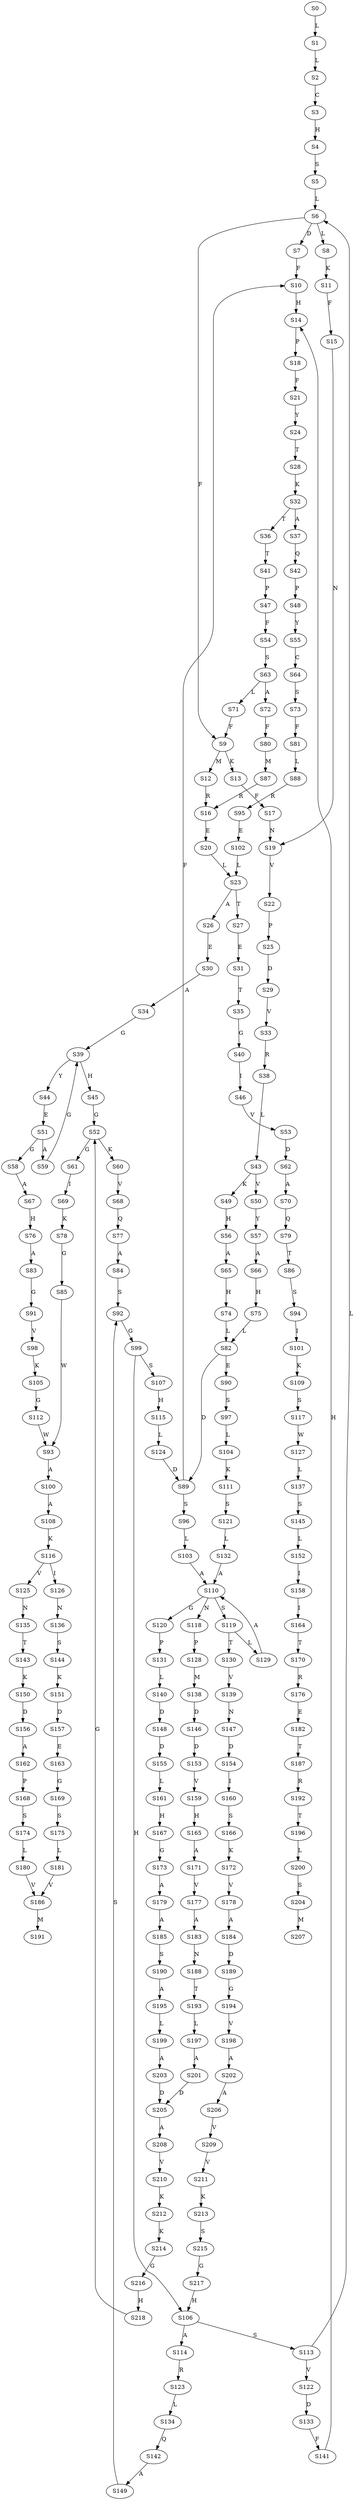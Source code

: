 strict digraph  {
	S0 -> S1 [ label = L ];
	S1 -> S2 [ label = L ];
	S2 -> S3 [ label = C ];
	S3 -> S4 [ label = H ];
	S4 -> S5 [ label = S ];
	S5 -> S6 [ label = L ];
	S6 -> S7 [ label = D ];
	S6 -> S8 [ label = L ];
	S6 -> S9 [ label = F ];
	S7 -> S10 [ label = F ];
	S8 -> S11 [ label = K ];
	S9 -> S12 [ label = M ];
	S9 -> S13 [ label = K ];
	S10 -> S14 [ label = H ];
	S11 -> S15 [ label = F ];
	S12 -> S16 [ label = R ];
	S13 -> S17 [ label = F ];
	S14 -> S18 [ label = P ];
	S15 -> S19 [ label = N ];
	S16 -> S20 [ label = E ];
	S17 -> S19 [ label = N ];
	S18 -> S21 [ label = F ];
	S19 -> S22 [ label = V ];
	S20 -> S23 [ label = L ];
	S21 -> S24 [ label = Y ];
	S22 -> S25 [ label = P ];
	S23 -> S26 [ label = A ];
	S23 -> S27 [ label = T ];
	S24 -> S28 [ label = T ];
	S25 -> S29 [ label = D ];
	S26 -> S30 [ label = E ];
	S27 -> S31 [ label = E ];
	S28 -> S32 [ label = K ];
	S29 -> S33 [ label = V ];
	S30 -> S34 [ label = A ];
	S31 -> S35 [ label = T ];
	S32 -> S36 [ label = T ];
	S32 -> S37 [ label = A ];
	S33 -> S38 [ label = R ];
	S34 -> S39 [ label = G ];
	S35 -> S40 [ label = G ];
	S36 -> S41 [ label = T ];
	S37 -> S42 [ label = Q ];
	S38 -> S43 [ label = L ];
	S39 -> S44 [ label = Y ];
	S39 -> S45 [ label = H ];
	S40 -> S46 [ label = I ];
	S41 -> S47 [ label = P ];
	S42 -> S48 [ label = P ];
	S43 -> S49 [ label = K ];
	S43 -> S50 [ label = V ];
	S44 -> S51 [ label = E ];
	S45 -> S52 [ label = G ];
	S46 -> S53 [ label = V ];
	S47 -> S54 [ label = F ];
	S48 -> S55 [ label = Y ];
	S49 -> S56 [ label = H ];
	S50 -> S57 [ label = Y ];
	S51 -> S58 [ label = G ];
	S51 -> S59 [ label = A ];
	S52 -> S60 [ label = K ];
	S52 -> S61 [ label = G ];
	S53 -> S62 [ label = D ];
	S54 -> S63 [ label = S ];
	S55 -> S64 [ label = C ];
	S56 -> S65 [ label = A ];
	S57 -> S66 [ label = A ];
	S58 -> S67 [ label = A ];
	S59 -> S39 [ label = G ];
	S60 -> S68 [ label = V ];
	S61 -> S69 [ label = I ];
	S62 -> S70 [ label = A ];
	S63 -> S71 [ label = L ];
	S63 -> S72 [ label = A ];
	S64 -> S73 [ label = S ];
	S65 -> S74 [ label = H ];
	S66 -> S75 [ label = H ];
	S67 -> S76 [ label = H ];
	S68 -> S77 [ label = Q ];
	S69 -> S78 [ label = K ];
	S70 -> S79 [ label = Q ];
	S71 -> S9 [ label = F ];
	S72 -> S80 [ label = F ];
	S73 -> S81 [ label = F ];
	S74 -> S82 [ label = L ];
	S75 -> S82 [ label = L ];
	S76 -> S83 [ label = A ];
	S77 -> S84 [ label = A ];
	S78 -> S85 [ label = G ];
	S79 -> S86 [ label = T ];
	S80 -> S87 [ label = M ];
	S81 -> S88 [ label = L ];
	S82 -> S89 [ label = D ];
	S82 -> S90 [ label = E ];
	S83 -> S91 [ label = G ];
	S84 -> S92 [ label = S ];
	S85 -> S93 [ label = W ];
	S86 -> S94 [ label = S ];
	S87 -> S16 [ label = R ];
	S88 -> S95 [ label = R ];
	S89 -> S96 [ label = S ];
	S89 -> S10 [ label = F ];
	S90 -> S97 [ label = S ];
	S91 -> S98 [ label = V ];
	S92 -> S99 [ label = G ];
	S93 -> S100 [ label = A ];
	S94 -> S101 [ label = I ];
	S95 -> S102 [ label = E ];
	S96 -> S103 [ label = L ];
	S97 -> S104 [ label = L ];
	S98 -> S105 [ label = K ];
	S99 -> S106 [ label = H ];
	S99 -> S107 [ label = S ];
	S100 -> S108 [ label = A ];
	S101 -> S109 [ label = K ];
	S102 -> S23 [ label = L ];
	S103 -> S110 [ label = A ];
	S104 -> S111 [ label = K ];
	S105 -> S112 [ label = G ];
	S106 -> S113 [ label = S ];
	S106 -> S114 [ label = A ];
	S107 -> S115 [ label = H ];
	S108 -> S116 [ label = K ];
	S109 -> S117 [ label = S ];
	S110 -> S118 [ label = N ];
	S110 -> S119 [ label = S ];
	S110 -> S120 [ label = G ];
	S111 -> S121 [ label = S ];
	S112 -> S93 [ label = W ];
	S113 -> S6 [ label = L ];
	S113 -> S122 [ label = V ];
	S114 -> S123 [ label = R ];
	S115 -> S124 [ label = L ];
	S116 -> S125 [ label = V ];
	S116 -> S126 [ label = I ];
	S117 -> S127 [ label = W ];
	S118 -> S128 [ label = P ];
	S119 -> S129 [ label = L ];
	S119 -> S130 [ label = T ];
	S120 -> S131 [ label = P ];
	S121 -> S132 [ label = L ];
	S122 -> S133 [ label = D ];
	S123 -> S134 [ label = L ];
	S124 -> S89 [ label = D ];
	S125 -> S135 [ label = N ];
	S126 -> S136 [ label = N ];
	S127 -> S137 [ label = L ];
	S128 -> S138 [ label = M ];
	S129 -> S110 [ label = A ];
	S130 -> S139 [ label = V ];
	S131 -> S140 [ label = L ];
	S132 -> S110 [ label = A ];
	S133 -> S141 [ label = F ];
	S134 -> S142 [ label = Q ];
	S135 -> S143 [ label = T ];
	S136 -> S144 [ label = S ];
	S137 -> S145 [ label = S ];
	S138 -> S146 [ label = D ];
	S139 -> S147 [ label = N ];
	S140 -> S148 [ label = D ];
	S141 -> S14 [ label = H ];
	S142 -> S149 [ label = A ];
	S143 -> S150 [ label = K ];
	S144 -> S151 [ label = K ];
	S145 -> S152 [ label = L ];
	S146 -> S153 [ label = D ];
	S147 -> S154 [ label = D ];
	S148 -> S155 [ label = D ];
	S149 -> S92 [ label = S ];
	S150 -> S156 [ label = D ];
	S151 -> S157 [ label = D ];
	S152 -> S158 [ label = I ];
	S153 -> S159 [ label = V ];
	S154 -> S160 [ label = I ];
	S155 -> S161 [ label = L ];
	S156 -> S162 [ label = A ];
	S157 -> S163 [ label = E ];
	S158 -> S164 [ label = I ];
	S159 -> S165 [ label = H ];
	S160 -> S166 [ label = S ];
	S161 -> S167 [ label = H ];
	S162 -> S168 [ label = P ];
	S163 -> S169 [ label = G ];
	S164 -> S170 [ label = T ];
	S165 -> S171 [ label = A ];
	S166 -> S172 [ label = K ];
	S167 -> S173 [ label = G ];
	S168 -> S174 [ label = S ];
	S169 -> S175 [ label = S ];
	S170 -> S176 [ label = R ];
	S171 -> S177 [ label = V ];
	S172 -> S178 [ label = V ];
	S173 -> S179 [ label = A ];
	S174 -> S180 [ label = L ];
	S175 -> S181 [ label = L ];
	S176 -> S182 [ label = E ];
	S177 -> S183 [ label = A ];
	S178 -> S184 [ label = A ];
	S179 -> S185 [ label = A ];
	S180 -> S186 [ label = V ];
	S181 -> S186 [ label = V ];
	S182 -> S187 [ label = T ];
	S183 -> S188 [ label = N ];
	S184 -> S189 [ label = D ];
	S185 -> S190 [ label = S ];
	S186 -> S191 [ label = M ];
	S187 -> S192 [ label = R ];
	S188 -> S193 [ label = T ];
	S189 -> S194 [ label = G ];
	S190 -> S195 [ label = A ];
	S192 -> S196 [ label = T ];
	S193 -> S197 [ label = L ];
	S194 -> S198 [ label = V ];
	S195 -> S199 [ label = L ];
	S196 -> S200 [ label = L ];
	S197 -> S201 [ label = A ];
	S198 -> S202 [ label = A ];
	S199 -> S203 [ label = A ];
	S200 -> S204 [ label = S ];
	S201 -> S205 [ label = D ];
	S202 -> S206 [ label = A ];
	S203 -> S205 [ label = D ];
	S204 -> S207 [ label = M ];
	S205 -> S208 [ label = A ];
	S206 -> S209 [ label = V ];
	S208 -> S210 [ label = V ];
	S209 -> S211 [ label = V ];
	S210 -> S212 [ label = K ];
	S211 -> S213 [ label = K ];
	S212 -> S214 [ label = K ];
	S213 -> S215 [ label = S ];
	S214 -> S216 [ label = G ];
	S215 -> S217 [ label = G ];
	S216 -> S218 [ label = H ];
	S217 -> S106 [ label = H ];
	S218 -> S52 [ label = G ];
}
